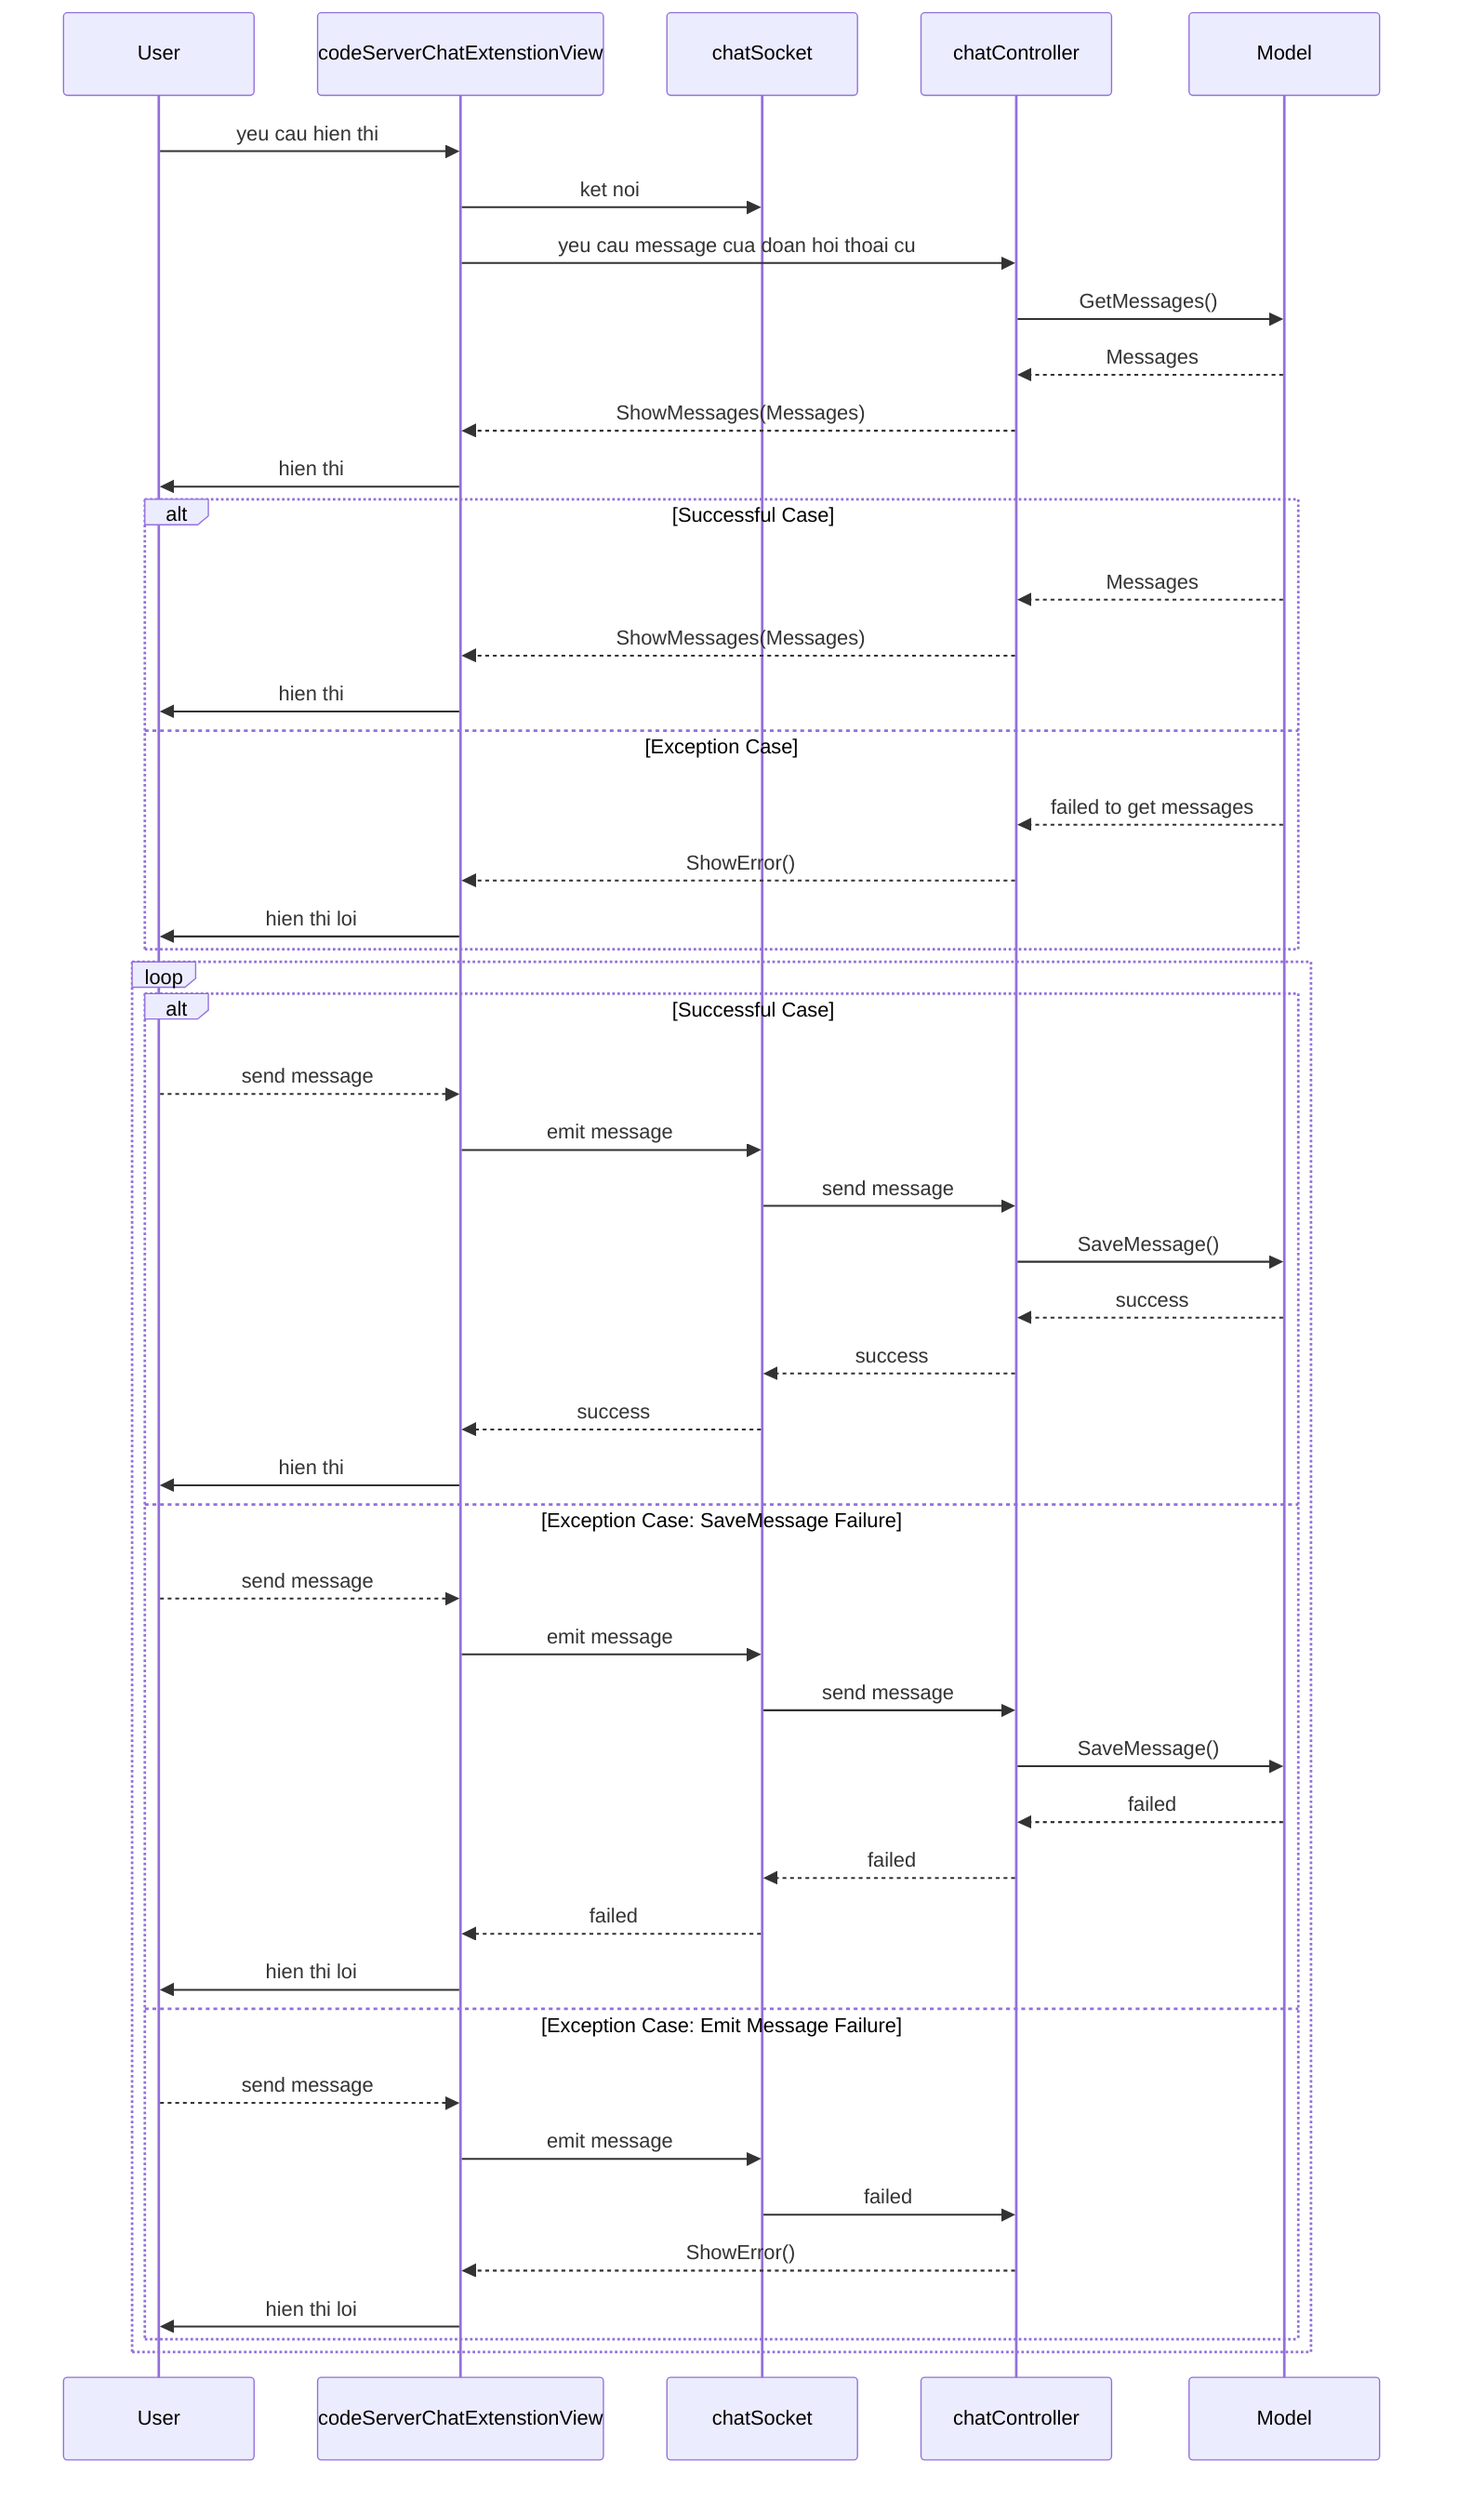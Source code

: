 sequenceDiagram
    participant User
    participant codeServerChatExtenstionView
    participant chatSocket
    participant chatController
    participant Model

    User->> codeServerChatExtenstionView: yeu cau hien thi 
    codeServerChatExtenstionView->>chatSocket: ket noi
    codeServerChatExtenstionView->>chatController: yeu cau message cua doan hoi thoai cu
    chatController->>Model: GetMessages()
    Model-->>chatController: Messages
    chatController-->>codeServerChatExtenstionView: ShowMessages(Messages)
    codeServerChatExtenstionView->> User: hien thi
    alt Successful Case
       Model-->>chatController: Messages
        chatController-->>codeServerChatExtenstionView: ShowMessages(Messages)
        codeServerChatExtenstionView->> User: hien thi
    else Exception Case
        Model-->>chatController: failed to get messages
        chatController-->>codeServerChatExtenstionView: ShowError()
        codeServerChatExtenstionView->> User: hien thi loi
    end

    loop

    alt Successful Case
            User-->>codeServerChatExtenstionView: send message
            codeServerChatExtenstionView->>chatSocket: emit message
            chatSocket->>chatController: send message
            chatController->>Model: SaveMessage()
            Model-->>chatController: success
            chatController-->>chatSocket: success
            chatSocket-->>codeServerChatExtenstionView: success
            codeServerChatExtenstionView->>User: hien thi
    else Exception Case: SaveMessage Failure
            User-->>codeServerChatExtenstionView: send message
            codeServerChatExtenstionView->>chatSocket: emit message
            chatSocket->>chatController: send message
            chatController->>Model: SaveMessage()
            Model-->>chatController: failed
            chatController-->>chatSocket: failed
            chatSocket-->>codeServerChatExtenstionView: failed
            codeServerChatExtenstionView->>User: hien thi loi
    else Exception Case: Emit Message Failure
            User-->>codeServerChatExtenstionView: send message
            codeServerChatExtenstionView->>chatSocket: emit message
            chatSocket->>chatController: failed
            chatController-->>codeServerChatExtenstionView: ShowError()
            codeServerChatExtenstionView->>User: hien thi loi
    end
           
    end